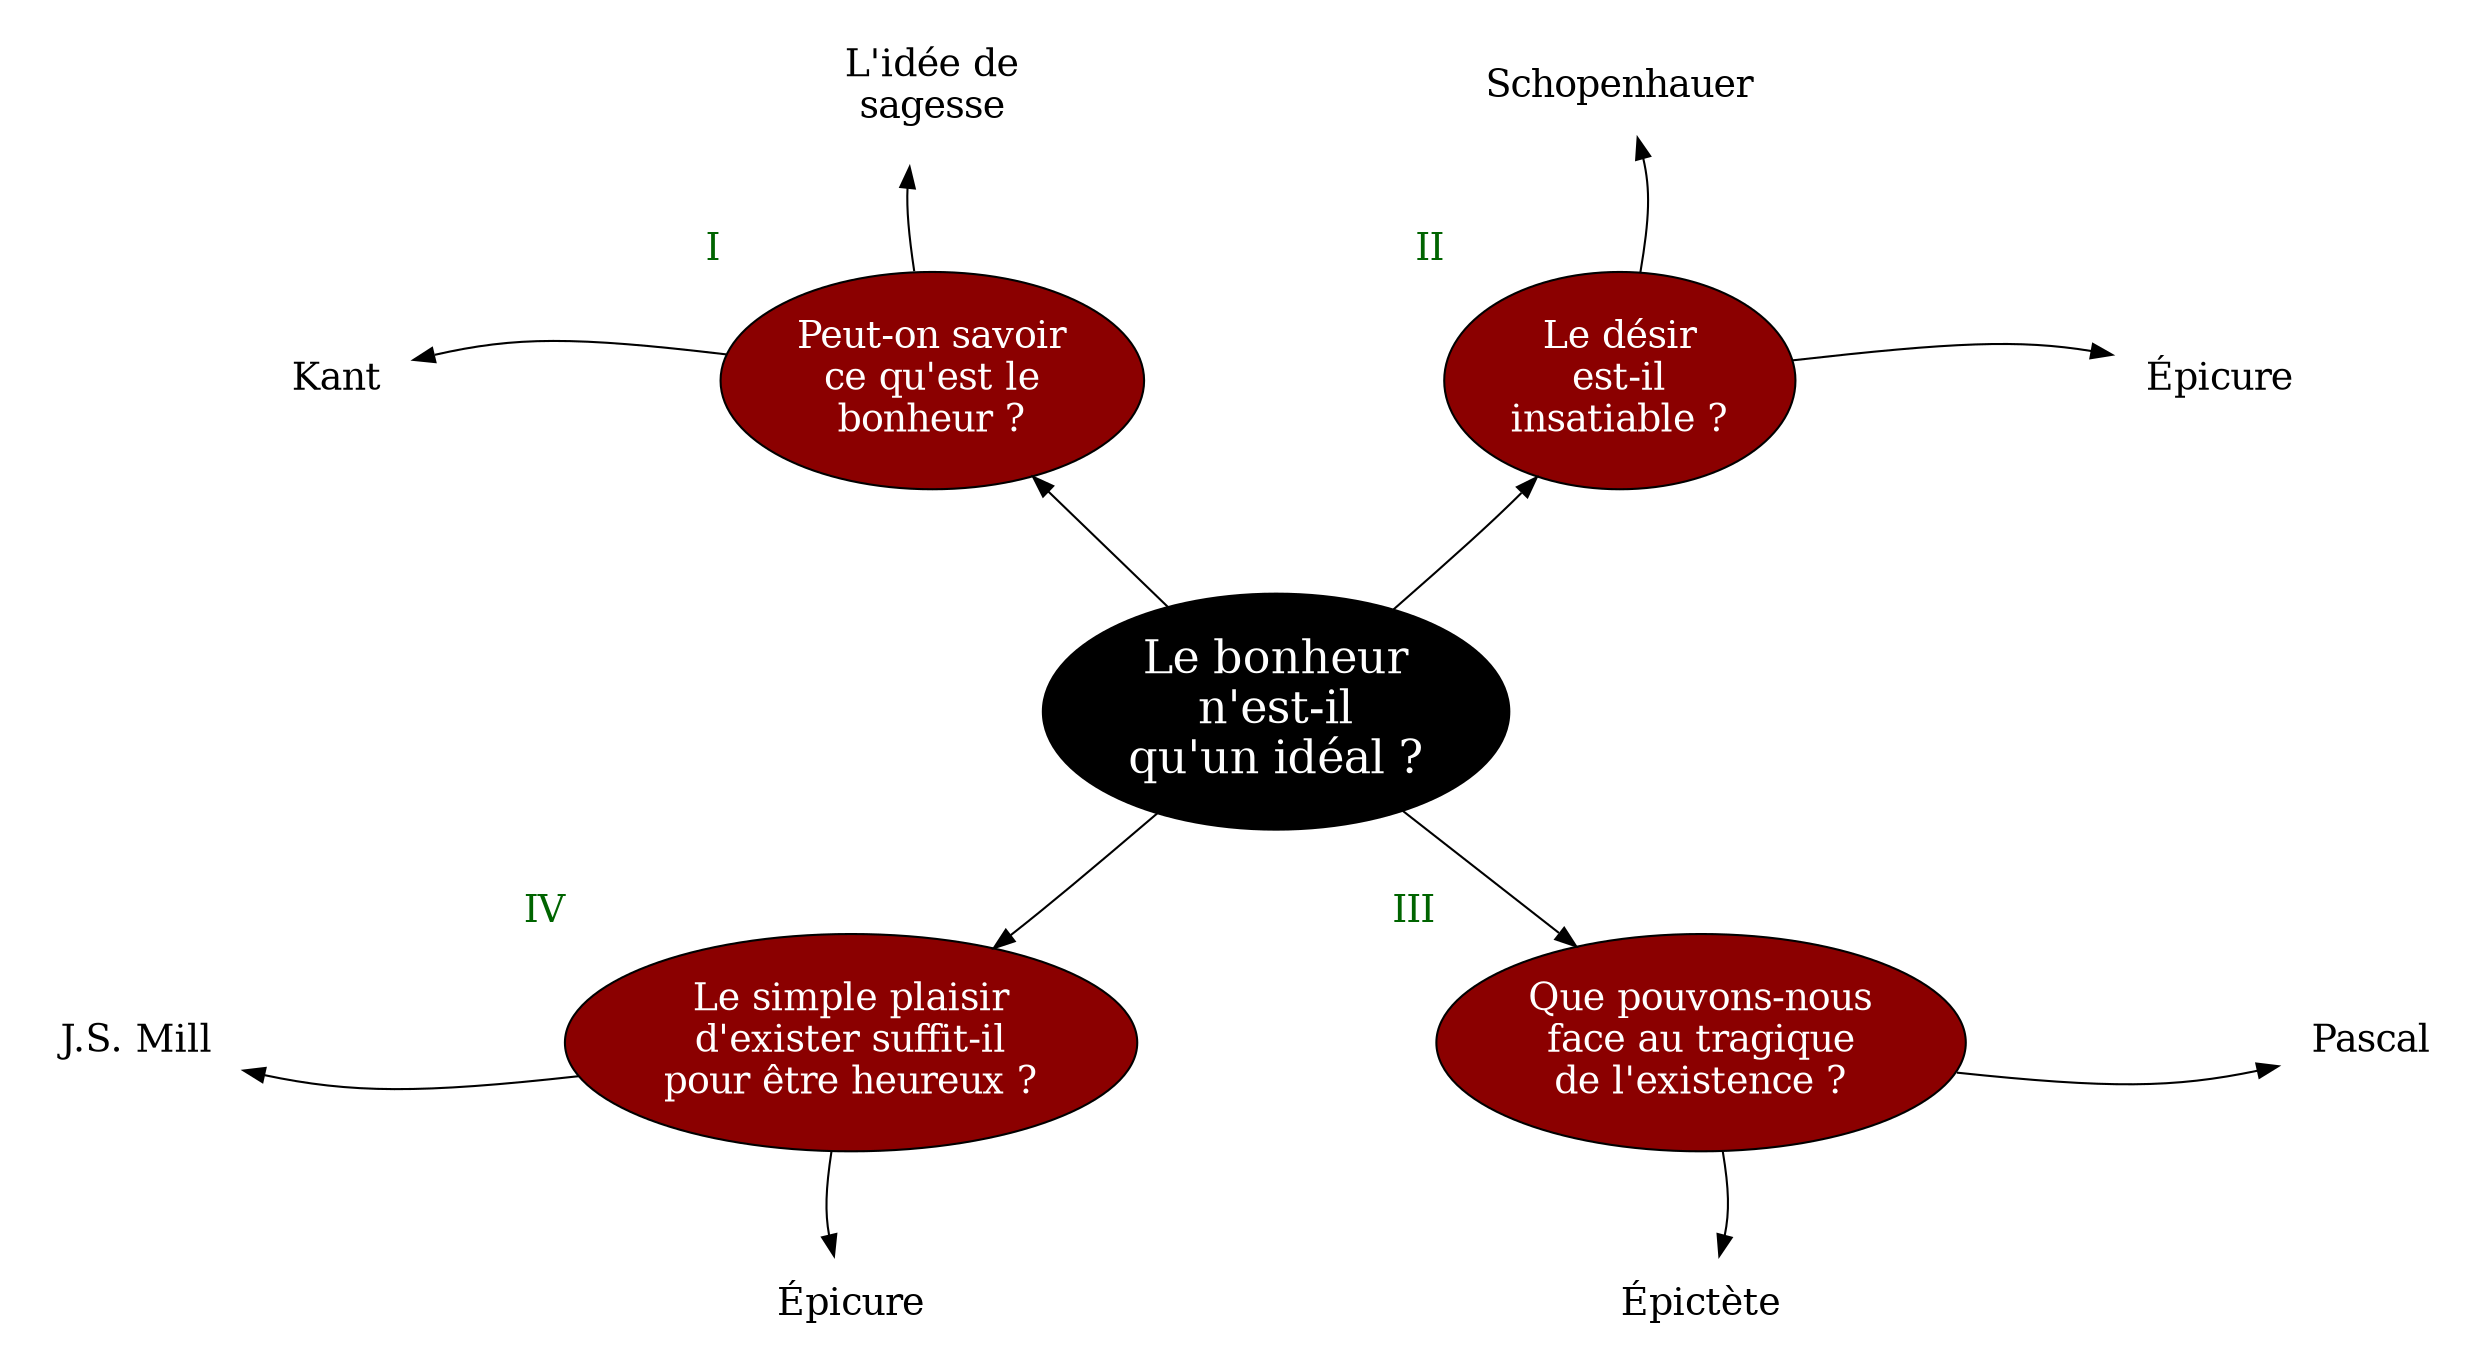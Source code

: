 digraph G {
splines=curved
nodesep=2
ranksep=0.7

node[style=filled, fontcolor=white, fillcolor=black]
N[label="Le bonheur
n'est-il
qu'un idéal ?", fontsize=22]

node[style="rounded, filled", shape=oval, margin=0.1, fillcolor=red4, penwidth=1, fontsize=18, fontcolor=white]
{a,c}->N[dir=back]
N->{b,d}


{rank=same
a->c[style=invis]
}

{rank=same
d->b[style=invis]
}


// edge[style=invis]



a[label="Peut-on savoir
ce qu'est le
bonheur ?",xlabel=<<FONT color="darkgreen">I</FONT>>]
c[label="Le désir
est-il
insatiable ?",xlabel=<<FONT color="darkgreen">II</FONT>>]
b[label="Que pouvons-nous
face au tragique
de l'existence ?",xlabel=<<FONT color="darkgreen">III</FONT>>]
d[label="Le simple plaisir
d'exister suffit-il
pour être heureux ?",xlabel=<<FONT color="darkgreen">IV</FONT>>]


node[color=red4, fillcolor=white, fontcolor=black, penwidth=0]
{rank=same;a1->a[dir=back]}
a2->a[dir=back]
c1->c[dir=back]
{rank=same;c->c2}
{rank=same;b->b1}
b->b2
{rank=same;d1->d[dir=back]}
d->d2


a1[label="Kant"]
a2[label="L'idée de
sagesse"]
b1[label="Pascal"]
b2[label="Épictète"]
c1[label="Schopenhauer"]
c2[label="Épicure"]
d2[label="Épicure"]
d1[label="J.S. Mill"]

}